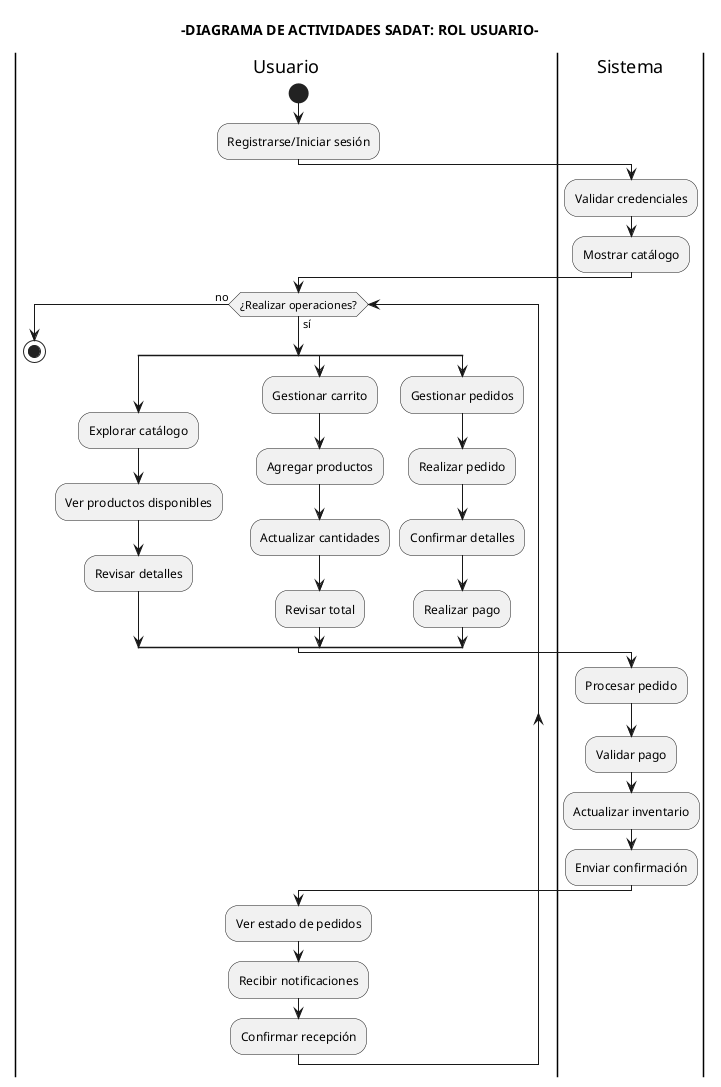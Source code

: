 @startuml
title -DIAGRAMA DE ACTIVIDADES SADAT: ROL USUARIO-

|Usuario|
start
:Registrarse/Iniciar sesión;

|Sistema|
:Validar credenciales;
:Mostrar catálogo;

|Usuario|
while (¿Realizar operaciones?) is (sí)
  split
    :Explorar catálogo;
    :Ver productos disponibles;
    :Revisar detalles;
  split again
    :Gestionar carrito;
    :Agregar productos;
    :Actualizar cantidades;
    :Revisar total;
  split again
    :Gestionar pedidos;
    :Realizar pedido;
    :Confirmar detalles;
    :Realizar pago;
  end split

  |Sistema|
  :Procesar pedido;
  :Validar pago;
  :Actualizar inventario;
  :Enviar confirmación;

  |Usuario|
  :Ver estado de pedidos;
  :Recibir notificaciones;
  :Confirmar recepción;
endwhile (no)

stop

@enduml